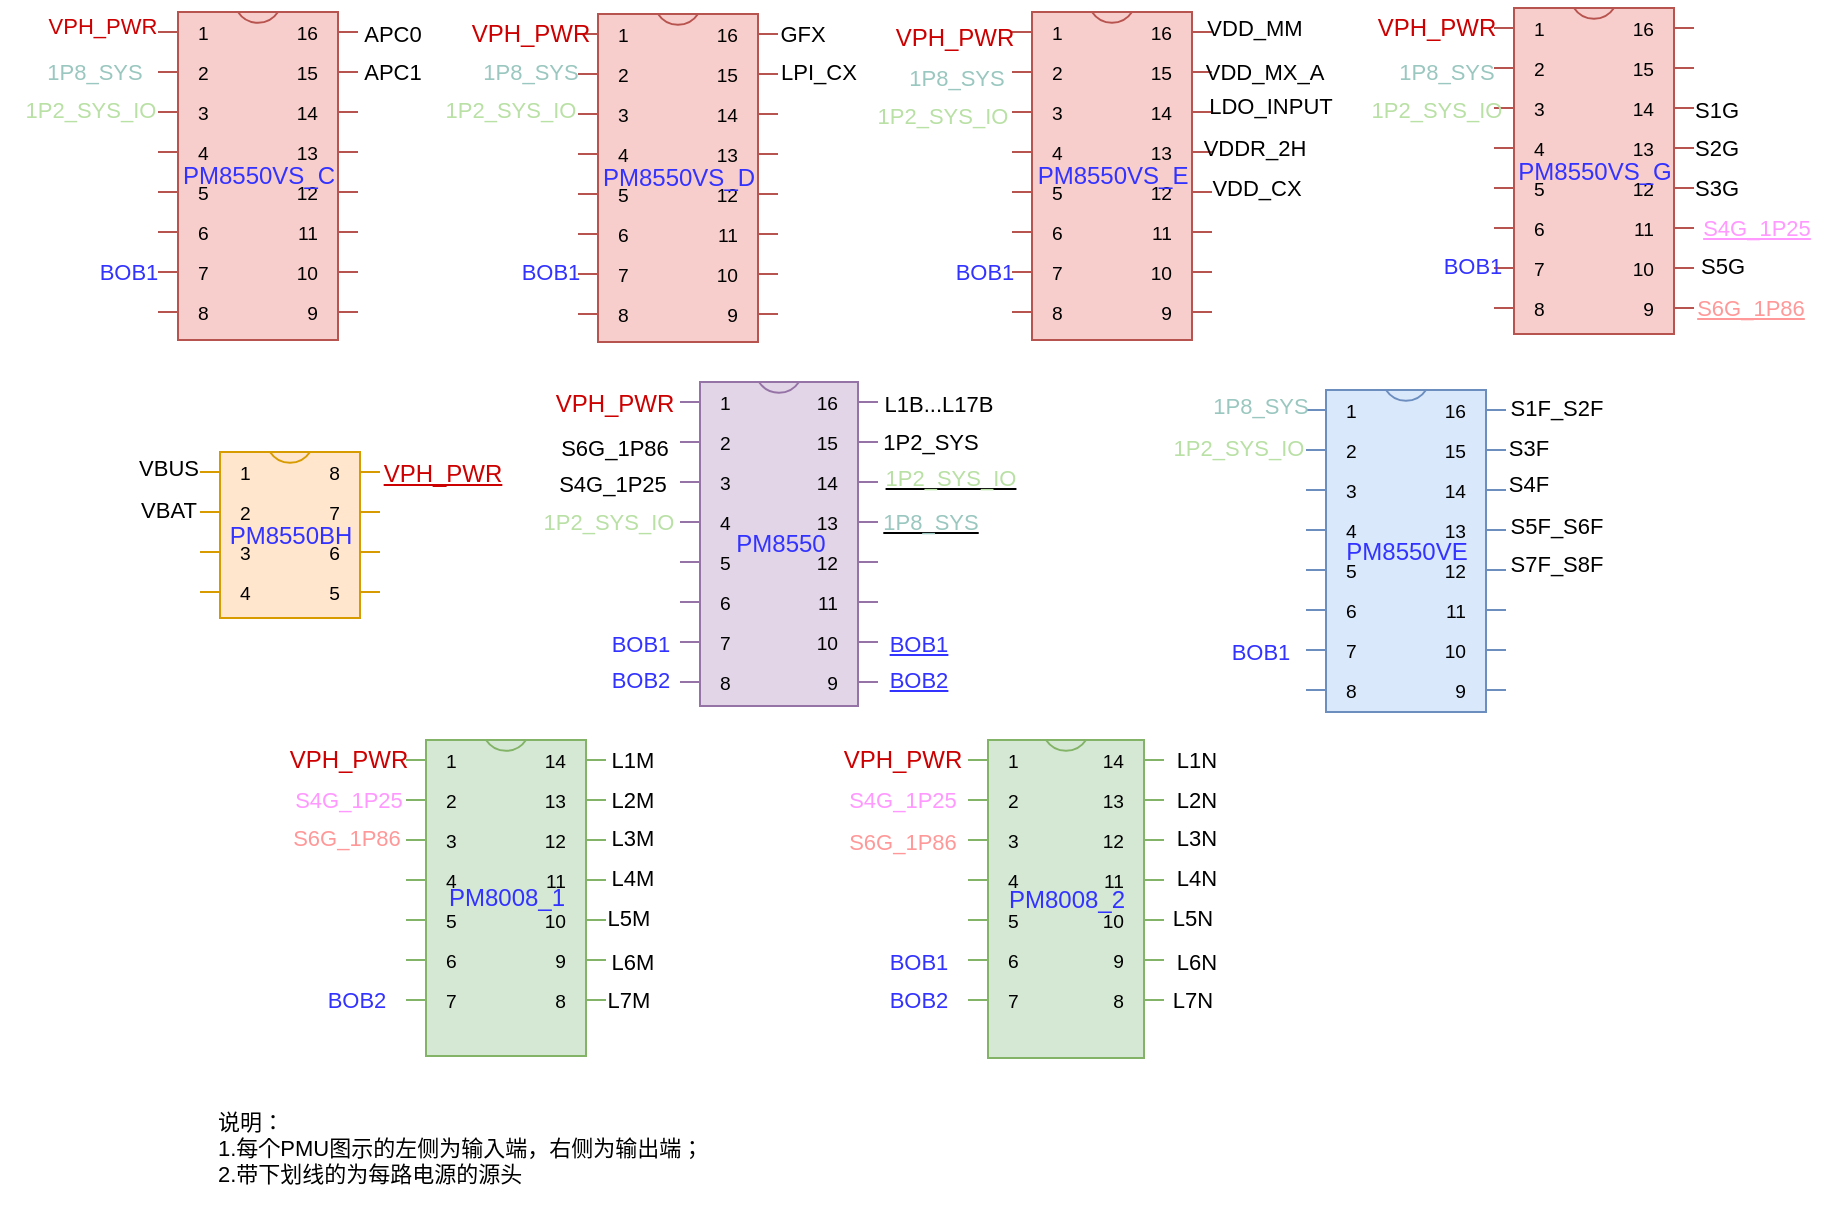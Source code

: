 <mxfile version="20.2.7" type="github">
  <diagram id="lNH8VF2VYUELGfLcSpF1" name="第 1 页">
    <mxGraphModel dx="1692" dy="603" grid="0" gridSize="10" guides="1" tooltips="1" connect="1" arrows="1" fold="1" page="1" pageScale="1" pageWidth="827" pageHeight="1169" math="0" shadow="0">
      <root>
        <mxCell id="0" />
        <mxCell id="1" parent="0" />
        <mxCell id="IuWSipLadqDdP7I2UX3N-17" value="&lt;font color=&quot;#3333ff&quot;&gt;PM8550&lt;/font&gt;" style="shadow=0;dashed=0;align=center;html=1;strokeWidth=1;shape=mxgraph.electrical.logic_gates.dual_inline_ic;labelNames=a,b,c,d,e,f,g,h,i,j,k,l,m,n,o,p,q,r,s,t;fillColor=#e1d5e7;strokeColor=#9673a6;" parent="1" vertex="1">
          <mxGeometry x="308" y="259" width="99" height="162" as="geometry" />
        </mxCell>
        <mxCell id="IuWSipLadqDdP7I2UX3N-18" value="&lt;font color=&quot;#3333ff&quot;&gt;PM8550VS_C&lt;/font&gt;" style="shadow=0;dashed=0;align=center;html=1;strokeWidth=1;shape=mxgraph.electrical.logic_gates.dual_inline_ic;labelNames=a,b,c,d,e,f,g,h,i,j,k,l,m,n,o,p,q,r,s,t;fillColor=#f8cecc;strokeColor=#b85450;" parent="1" vertex="1">
          <mxGeometry x="47" y="74" width="100" height="164" as="geometry" />
        </mxCell>
        <mxCell id="IuWSipLadqDdP7I2UX3N-19" value="&lt;font color=&quot;#3333ff&quot;&gt;PM8550VS_D&lt;/font&gt;" style="shadow=0;dashed=0;align=center;html=1;strokeWidth=1;shape=mxgraph.electrical.logic_gates.dual_inline_ic;labelNames=a,b,c,d,e,f,g,h,i,j,k,l,m,n,o,p,q,r,s,t;fillColor=#f8cecc;strokeColor=#b85450;" parent="1" vertex="1">
          <mxGeometry x="257" y="75" width="100" height="164" as="geometry" />
        </mxCell>
        <mxCell id="IuWSipLadqDdP7I2UX3N-20" value="&lt;font color=&quot;#3333ff&quot;&gt;PM8550VS_E&lt;/font&gt;" style="shadow=0;dashed=0;align=center;html=1;strokeWidth=1;shape=mxgraph.electrical.logic_gates.dual_inline_ic;labelNames=a,b,c,d,e,f,g,h,i,j,k,l,m,n,o,p,q,r,s,t;fillColor=#f8cecc;strokeColor=#b85450;" parent="1" vertex="1">
          <mxGeometry x="474" y="74" width="100" height="164" as="geometry" />
        </mxCell>
        <mxCell id="IuWSipLadqDdP7I2UX3N-21" value="&lt;font color=&quot;#3333ff&quot;&gt;PM8550VS_G&lt;/font&gt;" style="shadow=0;dashed=0;align=center;html=1;strokeWidth=1;shape=mxgraph.electrical.logic_gates.dual_inline_ic;labelNames=a,b,c,d,e,f,g,h,i,j,k,l,m,n,o,p,q,r,s,t;fillColor=#f8cecc;strokeColor=#b85450;" parent="1" vertex="1">
          <mxGeometry x="715" y="72" width="100" height="163" as="geometry" />
        </mxCell>
        <mxCell id="IuWSipLadqDdP7I2UX3N-22" value="&lt;font color=&quot;#3333ff&quot;&gt;PM8550VE&lt;/font&gt;" style="shadow=0;dashed=0;align=center;html=1;strokeWidth=1;shape=mxgraph.electrical.logic_gates.dual_inline_ic;labelNames=a,b,c,d,e,f,g,h,i,j,k,l,m,n,o,p,q,r,s,t;fillColor=#dae8fc;strokeColor=#6c8ebf;" parent="1" vertex="1">
          <mxGeometry x="621" y="263" width="100" height="161" as="geometry" />
        </mxCell>
        <mxCell id="IuWSipLadqDdP7I2UX3N-24" value="&lt;font color=&quot;#3333ff&quot;&gt;PM8008_1&lt;/font&gt;" style="shadow=0;dashed=0;align=center;html=1;strokeWidth=1;shape=mxgraph.electrical.logic_gates.dual_inline_ic;labelNames=a,b,c,d,e,f,g,h,i,j,k,l,m,n,o,p,q,r,s,t;fillColor=#d5e8d4;strokeColor=#82b366;" parent="1" vertex="1">
          <mxGeometry x="171" y="438" width="100" height="158" as="geometry" />
        </mxCell>
        <mxCell id="IuWSipLadqDdP7I2UX3N-25" value="&lt;div&gt;&lt;font color=&quot;#3333ff&quot;&gt;PM8008_2&lt;/font&gt;&lt;/div&gt;" style="shadow=0;dashed=0;align=center;html=1;strokeWidth=1;shape=mxgraph.electrical.logic_gates.dual_inline_ic;labelNames=a,b,c,d,e,f,g,h,i,j,k,l,m,n,o,p,q,r,s,t;points=[[0,0.05,0,0,0],[0,0.15,0,0,0],[0,0.25,0,0,0],[0,0.35,0,0,0],[0,0.45,0,0,0],[0,0.55,0,0,0],[0,0.65,0,0,0],[0,0.75,0,0,0],[0,0.85,0,0,0],[0,0.95,0,0,0],[1,0.05,0,0,0],[1,0.15,0,0,0],[1,0.25,0,0,0],[1,0.35,0,0,0],[1,0.45,0,0,0],[1,0.55,0,0,0],[1,0.65,0,0,0],[1,0.75,0,0,0],[1,0.85,0,0,0],[1,0.95,0,0,0]];fillColor=#d5e8d4;strokeColor=#82b366;" parent="1" vertex="1">
          <mxGeometry x="452" y="438" width="98" height="159" as="geometry" />
        </mxCell>
        <mxCell id="IuWSipLadqDdP7I2UX3N-26" value="&lt;font color=&quot;#3333ff&quot;&gt;PM8550BH&lt;/font&gt;" style="shadow=0;dashed=0;align=center;html=1;strokeWidth=1;shape=mxgraph.electrical.logic_gates.dual_inline_ic;labelNames=a,b,c,d,e,f,g,h,i,j,k,l,m,n,o,p,q,r,s,t;fillColor=#ffe6cc;strokeColor=#d79b00;" parent="1" vertex="1">
          <mxGeometry x="68" y="294" width="90" height="83" as="geometry" />
        </mxCell>
        <mxCell id="Wssg3fx-5MGtDCwM9fgm-13" value="&lt;font color=&quot;#cc0000&quot; style=&quot;font-size: 11px;&quot;&gt;VPH_PWR&lt;/font&gt;" style="text;html=1;align=center;verticalAlign=middle;resizable=0;points=[];autosize=1;strokeColor=none;fillColor=none;" vertex="1" parent="1">
          <mxGeometry x="-20" y="68" width="77" height="26" as="geometry" />
        </mxCell>
        <mxCell id="Wssg3fx-5MGtDCwM9fgm-14" value="&lt;font color=&quot;#cc0000&quot;&gt;&lt;u&gt;VPH_PWR&lt;/u&gt;&lt;/font&gt;" style="text;html=1;align=center;verticalAlign=middle;resizable=0;points=[];autosize=1;strokeColor=none;fillColor=none;" vertex="1" parent="1">
          <mxGeometry x="150" y="292" width="77" height="26" as="geometry" />
        </mxCell>
        <mxCell id="Wssg3fx-5MGtDCwM9fgm-15" value="&lt;font color=&quot;#cc0000&quot;&gt;VPH_PWR&lt;/font&gt;" style="text;html=1;align=center;verticalAlign=middle;resizable=0;points=[];autosize=1;strokeColor=none;fillColor=none;" vertex="1" parent="1">
          <mxGeometry x="236" y="257" width="77" height="26" as="geometry" />
        </mxCell>
        <mxCell id="Wssg3fx-5MGtDCwM9fgm-16" value="&lt;font color=&quot;#cc0000&quot;&gt;VPH_PWR&lt;/font&gt;" style="text;html=1;align=center;verticalAlign=middle;resizable=0;points=[];autosize=1;strokeColor=none;fillColor=none;" vertex="1" parent="1">
          <mxGeometry x="194" y="72" width="77" height="26" as="geometry" />
        </mxCell>
        <mxCell id="Wssg3fx-5MGtDCwM9fgm-17" value="&lt;font color=&quot;#cc0000&quot;&gt;VPH_PWR&lt;/font&gt;" style="text;html=1;align=center;verticalAlign=middle;resizable=0;points=[];autosize=1;strokeColor=none;fillColor=none;" vertex="1" parent="1">
          <mxGeometry x="406" y="74" width="77" height="26" as="geometry" />
        </mxCell>
        <mxCell id="Wssg3fx-5MGtDCwM9fgm-18" value="&lt;font color=&quot;#cc0000&quot;&gt;VPH_PWR&lt;/font&gt;" style="text;html=1;align=center;verticalAlign=middle;resizable=0;points=[];autosize=1;strokeColor=none;fillColor=none;" vertex="1" parent="1">
          <mxGeometry x="647.5" y="69" width="77" height="26" as="geometry" />
        </mxCell>
        <mxCell id="Wssg3fx-5MGtDCwM9fgm-19" value="&lt;font color=&quot;#cc0000&quot;&gt;VPH_PWR&lt;/font&gt;" style="text;html=1;align=center;verticalAlign=middle;resizable=0;points=[];autosize=1;strokeColor=none;fillColor=none;" vertex="1" parent="1">
          <mxGeometry x="103" y="435" width="77" height="26" as="geometry" />
        </mxCell>
        <mxCell id="Wssg3fx-5MGtDCwM9fgm-20" value="&lt;font color=&quot;#cc0000&quot;&gt;VPH_PWR&lt;/font&gt;" style="text;html=1;align=center;verticalAlign=middle;resizable=0;points=[];autosize=1;strokeColor=none;fillColor=none;" vertex="1" parent="1">
          <mxGeometry x="380" y="435" width="77" height="26" as="geometry" />
        </mxCell>
        <mxCell id="Wssg3fx-5MGtDCwM9fgm-21" value="&lt;font color=&quot;#ff9999&quot;&gt;&lt;u&gt;S6G_1P86&lt;/u&gt;&lt;/font&gt;" style="text;html=1;align=center;verticalAlign=middle;resizable=0;points=[];autosize=1;strokeColor=none;fillColor=none;fontSize=11;" vertex="1" parent="1">
          <mxGeometry x="805" y="209" width="76" height="26" as="geometry" />
        </mxCell>
        <mxCell id="Wssg3fx-5MGtDCwM9fgm-22" value="S6G_1P86" style="text;html=1;align=center;verticalAlign=middle;resizable=0;points=[];autosize=1;strokeColor=none;fillColor=none;fontSize=11;" vertex="1" parent="1">
          <mxGeometry x="236.5" y="279" width="76" height="26" as="geometry" />
        </mxCell>
        <mxCell id="Wssg3fx-5MGtDCwM9fgm-23" value="&lt;font color=&quot;#3333ff&quot;&gt;&lt;u&gt;BOB1&lt;/u&gt;&lt;/font&gt;" style="text;html=1;align=center;verticalAlign=middle;resizable=0;points=[];autosize=1;strokeColor=none;fillColor=none;fontSize=11;" vertex="1" parent="1">
          <mxGeometry x="402" y="377" width="50" height="26" as="geometry" />
        </mxCell>
        <mxCell id="Wssg3fx-5MGtDCwM9fgm-24" value="&lt;font color=&quot;#3333ff&quot;&gt;&lt;u&gt;BOB2&lt;/u&gt;&lt;/font&gt;" style="text;html=1;align=center;verticalAlign=middle;resizable=0;points=[];autosize=1;strokeColor=none;fillColor=none;fontSize=11;" vertex="1" parent="1">
          <mxGeometry x="402" y="395" width="50" height="26" as="geometry" />
        </mxCell>
        <mxCell id="Wssg3fx-5MGtDCwM9fgm-25" value="&lt;font color=&quot;#3333ff&quot;&gt;BOB1&lt;/font&gt;" style="text;html=1;align=center;verticalAlign=middle;resizable=0;points=[];autosize=1;strokeColor=none;fillColor=none;fontSize=11;" vertex="1" parent="1">
          <mxGeometry x="263" y="377" width="50" height="26" as="geometry" />
        </mxCell>
        <mxCell id="Wssg3fx-5MGtDCwM9fgm-26" value="&lt;font color=&quot;#3333ff&quot;&gt;BOB2&lt;/font&gt;" style="text;html=1;align=center;verticalAlign=middle;resizable=0;points=[];autosize=1;strokeColor=none;fillColor=none;fontSize=11;" vertex="1" parent="1">
          <mxGeometry x="263" y="395" width="50" height="26" as="geometry" />
        </mxCell>
        <mxCell id="Wssg3fx-5MGtDCwM9fgm-27" value="S4G_1P25" style="text;html=1;align=center;verticalAlign=middle;resizable=0;points=[];autosize=1;strokeColor=none;fillColor=none;fontSize=11;" vertex="1" parent="1">
          <mxGeometry x="236" y="297" width="76" height="26" as="geometry" />
        </mxCell>
        <mxCell id="Wssg3fx-5MGtDCwM9fgm-28" value="&lt;font color=&quot;#ff99ff&quot;&gt;&lt;u&gt;S4G_1P25&lt;/u&gt;&lt;/font&gt;" style="text;html=1;align=center;verticalAlign=middle;resizable=0;points=[];autosize=1;strokeColor=none;fillColor=none;fontSize=11;" vertex="1" parent="1">
          <mxGeometry x="808" y="169" width="76" height="26" as="geometry" />
        </mxCell>
        <mxCell id="Wssg3fx-5MGtDCwM9fgm-29" value="L1B...L17B" style="text;html=1;align=center;verticalAlign=middle;resizable=0;points=[];autosize=1;strokeColor=none;fillColor=none;fontSize=11;" vertex="1" parent="1">
          <mxGeometry x="398" y="257" width="77" height="26" as="geometry" />
        </mxCell>
        <mxCell id="Wssg3fx-5MGtDCwM9fgm-30" value="1P2_SYS" style="text;html=1;align=center;verticalAlign=middle;resizable=0;points=[];autosize=1;strokeColor=none;fillColor=none;fontSize=11;" vertex="1" parent="1">
          <mxGeometry x="398" y="276" width="70" height="26" as="geometry" />
        </mxCell>
        <mxCell id="Wssg3fx-5MGtDCwM9fgm-31" value="&lt;u style=&quot;&quot;&gt;&lt;font color=&quot;#b9e0a5&quot;&gt;1P2_SYS_IO&lt;/font&gt;&lt;/u&gt;" style="text;html=1;align=center;verticalAlign=middle;resizable=0;points=[];autosize=1;strokeColor=none;fillColor=none;fontSize=11;" vertex="1" parent="1">
          <mxGeometry x="398" y="294" width="89" height="26" as="geometry" />
        </mxCell>
        <mxCell id="Wssg3fx-5MGtDCwM9fgm-32" value="&lt;u style=&quot;&quot;&gt;&lt;font color=&quot;#9ac7bf&quot;&gt;1P8_SYS&lt;/font&gt;&lt;/u&gt;" style="text;html=1;align=center;verticalAlign=middle;resizable=0;points=[];autosize=1;strokeColor=none;fillColor=none;fontSize=11;" vertex="1" parent="1">
          <mxGeometry x="398" y="316" width="70" height="26" as="geometry" />
        </mxCell>
        <mxCell id="Wssg3fx-5MGtDCwM9fgm-33" value="&lt;font color=&quot;#b9e0a5&quot;&gt;1P2_SYS_IO&lt;/font&gt;" style="text;html=1;align=center;verticalAlign=middle;resizable=0;points=[];autosize=1;strokeColor=none;fillColor=none;fontSize=11;" vertex="1" parent="1">
          <mxGeometry x="227" y="316" width="89" height="26" as="geometry" />
        </mxCell>
        <mxCell id="Wssg3fx-5MGtDCwM9fgm-34" value="&lt;font color=&quot;#9ac7bf&quot;&gt;1P8_SYS&lt;/font&gt;" style="text;html=1;align=center;verticalAlign=middle;resizable=0;points=[];autosize=1;strokeColor=none;fillColor=none;fontSize=11;" vertex="1" parent="1">
          <mxGeometry x="-20" y="91" width="70" height="26" as="geometry" />
        </mxCell>
        <mxCell id="Wssg3fx-5MGtDCwM9fgm-35" value="&lt;font color=&quot;#b9e0a5&quot;&gt;1P2_SYS_IO&lt;/font&gt;" style="text;html=1;align=center;verticalAlign=middle;resizable=0;points=[];autosize=1;strokeColor=none;fillColor=none;fontSize=11;" vertex="1" parent="1">
          <mxGeometry x="-32" y="110" width="89" height="26" as="geometry" />
        </mxCell>
        <mxCell id="Wssg3fx-5MGtDCwM9fgm-36" value="&lt;font color=&quot;#3333ff&quot;&gt;BOB1&lt;/font&gt;" style="text;html=1;align=center;verticalAlign=middle;resizable=0;points=[];autosize=1;strokeColor=none;fillColor=none;fontSize=11;" vertex="1" parent="1">
          <mxGeometry x="7" y="191" width="50" height="26" as="geometry" />
        </mxCell>
        <mxCell id="Wssg3fx-5MGtDCwM9fgm-37" value="APC0" style="text;html=1;align=center;verticalAlign=middle;resizable=0;points=[];autosize=1;strokeColor=none;fillColor=none;fontSize=11;" vertex="1" parent="1">
          <mxGeometry x="139" y="72" width="49" height="26" as="geometry" />
        </mxCell>
        <mxCell id="Wssg3fx-5MGtDCwM9fgm-38" value="APC1" style="text;html=1;align=center;verticalAlign=middle;resizable=0;points=[];autosize=1;strokeColor=none;fillColor=none;fontSize=11;" vertex="1" parent="1">
          <mxGeometry x="139" y="91" width="49" height="26" as="geometry" />
        </mxCell>
        <mxCell id="Wssg3fx-5MGtDCwM9fgm-39" value="&lt;font color=&quot;#9ac7bf&quot;&gt;1P8_SYS&lt;/font&gt;" style="text;html=1;align=center;verticalAlign=middle;resizable=0;points=[];autosize=1;strokeColor=none;fillColor=none;fontSize=11;" vertex="1" parent="1">
          <mxGeometry x="197.5" y="91" width="70" height="26" as="geometry" />
        </mxCell>
        <mxCell id="Wssg3fx-5MGtDCwM9fgm-40" value="&lt;font color=&quot;#9ac7bf&quot;&gt;1P8_SYS&lt;/font&gt;" style="text;html=1;align=center;verticalAlign=middle;resizable=0;points=[];autosize=1;strokeColor=none;fillColor=none;fontSize=11;" vertex="1" parent="1">
          <mxGeometry x="411" y="94" width="70" height="26" as="geometry" />
        </mxCell>
        <mxCell id="Wssg3fx-5MGtDCwM9fgm-41" value="&lt;font color=&quot;#9ac7bf&quot;&gt;1P8_SYS&lt;/font&gt;" style="text;html=1;align=center;verticalAlign=middle;resizable=0;points=[];autosize=1;strokeColor=none;fillColor=none;fontSize=11;" vertex="1" parent="1">
          <mxGeometry x="656" y="91" width="70" height="26" as="geometry" />
        </mxCell>
        <mxCell id="Wssg3fx-5MGtDCwM9fgm-42" value="&lt;font color=&quot;#b9e0a5&quot;&gt;1P2_SYS_IO&lt;/font&gt;" style="text;html=1;align=center;verticalAlign=middle;resizable=0;points=[];autosize=1;strokeColor=none;fillColor=none;fontSize=11;" vertex="1" parent="1">
          <mxGeometry x="178.5" y="110" width="89" height="26" as="geometry" />
        </mxCell>
        <mxCell id="Wssg3fx-5MGtDCwM9fgm-43" value="&lt;font color=&quot;#b9e0a5&quot;&gt;1P2_SYS_IO&lt;/font&gt;" style="text;html=1;align=center;verticalAlign=middle;resizable=0;points=[];autosize=1;strokeColor=none;fillColor=none;fontSize=11;" vertex="1" parent="1">
          <mxGeometry x="394" y="113" width="89" height="26" as="geometry" />
        </mxCell>
        <mxCell id="Wssg3fx-5MGtDCwM9fgm-44" value="&lt;font color=&quot;#b9e0a5&quot;&gt;1P2_SYS_IO&lt;/font&gt;" style="text;html=1;align=center;verticalAlign=middle;resizable=0;points=[];autosize=1;strokeColor=none;fillColor=none;fontSize=11;" vertex="1" parent="1">
          <mxGeometry x="641.5" y="110" width="89" height="26" as="geometry" />
        </mxCell>
        <mxCell id="Wssg3fx-5MGtDCwM9fgm-45" value="&lt;font color=&quot;#3333ff&quot;&gt;BOB1&lt;/font&gt;" style="text;html=1;align=center;verticalAlign=middle;resizable=0;points=[];autosize=1;strokeColor=none;fillColor=none;fontSize=11;" vertex="1" parent="1">
          <mxGeometry x="217.5" y="191" width="50" height="26" as="geometry" />
        </mxCell>
        <mxCell id="Wssg3fx-5MGtDCwM9fgm-46" value="&lt;font color=&quot;#3333ff&quot;&gt;BOB1&lt;/font&gt;" style="text;html=1;align=center;verticalAlign=middle;resizable=0;points=[];autosize=1;strokeColor=none;fillColor=none;fontSize=11;" vertex="1" parent="1">
          <mxGeometry x="435" y="191" width="50" height="26" as="geometry" />
        </mxCell>
        <mxCell id="Wssg3fx-5MGtDCwM9fgm-47" value="&lt;font color=&quot;#3333ff&quot;&gt;BOB1&lt;/font&gt;" style="text;html=1;align=center;verticalAlign=middle;resizable=0;points=[];autosize=1;strokeColor=none;fillColor=none;fontSize=11;" vertex="1" parent="1">
          <mxGeometry x="679" y="188" width="50" height="26" as="geometry" />
        </mxCell>
        <mxCell id="Wssg3fx-5MGtDCwM9fgm-48" value="GFX" style="text;html=1;align=center;verticalAlign=middle;resizable=0;points=[];autosize=1;strokeColor=none;fillColor=none;fontSize=11;" vertex="1" parent="1">
          <mxGeometry x="347" y="72" width="43" height="26" as="geometry" />
        </mxCell>
        <mxCell id="Wssg3fx-5MGtDCwM9fgm-49" value="LPI_CX" style="text;html=1;align=center;verticalAlign=middle;resizable=0;points=[];autosize=1;strokeColor=none;fillColor=none;fontSize=11;" vertex="1" parent="1">
          <mxGeometry x="347" y="91" width="60" height="26" as="geometry" />
        </mxCell>
        <mxCell id="Wssg3fx-5MGtDCwM9fgm-50" value="VDD_MM" style="text;html=1;align=center;verticalAlign=middle;resizable=0;points=[];autosize=1;strokeColor=none;fillColor=none;fontSize=11;" vertex="1" parent="1">
          <mxGeometry x="559.5" y="69" width="70" height="26" as="geometry" />
        </mxCell>
        <mxCell id="Wssg3fx-5MGtDCwM9fgm-51" value="VDD_MX_A" style="text;html=1;align=center;verticalAlign=middle;resizable=0;points=[];autosize=1;strokeColor=none;fillColor=none;fontSize=11;" vertex="1" parent="1">
          <mxGeometry x="558.5" y="91" width="83" height="26" as="geometry" />
        </mxCell>
        <mxCell id="Wssg3fx-5MGtDCwM9fgm-52" value="LDO_INPUT" style="text;html=1;align=center;verticalAlign=middle;resizable=0;points=[];autosize=1;strokeColor=none;fillColor=none;fontSize=11;" vertex="1" parent="1">
          <mxGeometry x="560.5" y="108" width="85" height="26" as="geometry" />
        </mxCell>
        <mxCell id="Wssg3fx-5MGtDCwM9fgm-53" value="VDDR_2H" style="text;html=1;align=center;verticalAlign=middle;resizable=0;points=[];autosize=1;strokeColor=none;fillColor=none;fontSize=11;" vertex="1" parent="1">
          <mxGeometry x="557.5" y="129" width="74" height="26" as="geometry" />
        </mxCell>
        <mxCell id="Wssg3fx-5MGtDCwM9fgm-54" value="VDD_CX" style="text;html=1;align=center;verticalAlign=middle;resizable=0;points=[];autosize=1;strokeColor=none;fillColor=none;fontSize=11;" vertex="1" parent="1">
          <mxGeometry x="562.5" y="149" width="67" height="26" as="geometry" />
        </mxCell>
        <mxCell id="Wssg3fx-5MGtDCwM9fgm-55" value="S3G" style="text;html=1;align=center;verticalAlign=middle;resizable=0;points=[];autosize=1;strokeColor=none;fillColor=none;fontSize=11;" vertex="1" parent="1">
          <mxGeometry x="805" y="149" width="42" height="26" as="geometry" />
        </mxCell>
        <mxCell id="Wssg3fx-5MGtDCwM9fgm-56" value="S2G" style="text;html=1;align=center;verticalAlign=middle;resizable=0;points=[];autosize=1;strokeColor=none;fillColor=none;fontSize=11;" vertex="1" parent="1">
          <mxGeometry x="805" y="129" width="42" height="26" as="geometry" />
        </mxCell>
        <mxCell id="Wssg3fx-5MGtDCwM9fgm-57" value="S1G" style="text;html=1;align=center;verticalAlign=middle;resizable=0;points=[];autosize=1;strokeColor=none;fillColor=none;fontSize=11;" vertex="1" parent="1">
          <mxGeometry x="805" y="110" width="42" height="26" as="geometry" />
        </mxCell>
        <mxCell id="Wssg3fx-5MGtDCwM9fgm-58" value="S5G" style="text;html=1;align=center;verticalAlign=middle;resizable=0;points=[];autosize=1;strokeColor=none;fillColor=none;fontSize=11;" vertex="1" parent="1">
          <mxGeometry x="808" y="188" width="42" height="26" as="geometry" />
        </mxCell>
        <mxCell id="Wssg3fx-5MGtDCwM9fgm-59" value="&lt;font color=&quot;#9ac7bf&quot;&gt;1P8_SYS&lt;/font&gt;" style="text;html=1;align=center;verticalAlign=middle;resizable=0;points=[];autosize=1;strokeColor=none;fillColor=none;fontSize=11;" vertex="1" parent="1">
          <mxGeometry x="563" y="258" width="70" height="26" as="geometry" />
        </mxCell>
        <mxCell id="Wssg3fx-5MGtDCwM9fgm-60" value="&lt;font color=&quot;#b9e0a5&quot;&gt;1P2_SYS_IO&lt;/font&gt;" style="text;html=1;align=center;verticalAlign=middle;resizable=0;points=[];autosize=1;strokeColor=none;fillColor=none;fontSize=11;" vertex="1" parent="1">
          <mxGeometry x="542.5" y="279" width="89" height="26" as="geometry" />
        </mxCell>
        <mxCell id="Wssg3fx-5MGtDCwM9fgm-61" value="&lt;font color=&quot;#3333ff&quot;&gt;BOB1&lt;/font&gt;" style="text;html=1;align=center;verticalAlign=middle;resizable=0;points=[];autosize=1;strokeColor=none;fillColor=none;fontSize=11;" vertex="1" parent="1">
          <mxGeometry x="573" y="381" width="50" height="26" as="geometry" />
        </mxCell>
        <mxCell id="Wssg3fx-5MGtDCwM9fgm-62" value="S1F_S2F" style="text;html=1;align=center;verticalAlign=middle;resizable=0;points=[];autosize=1;strokeColor=none;fillColor=none;fontSize=11;" vertex="1" parent="1">
          <mxGeometry x="712" y="259" width="68" height="26" as="geometry" />
        </mxCell>
        <mxCell id="Wssg3fx-5MGtDCwM9fgm-63" value="S3F" style="text;html=1;align=center;verticalAlign=middle;resizable=0;points=[];autosize=1;strokeColor=none;fillColor=none;fontSize=11;" vertex="1" parent="1">
          <mxGeometry x="712" y="279" width="40" height="26" as="geometry" />
        </mxCell>
        <mxCell id="Wssg3fx-5MGtDCwM9fgm-64" value="S4F" style="text;html=1;align=center;verticalAlign=middle;resizable=0;points=[];autosize=1;strokeColor=none;fillColor=none;fontSize=11;" vertex="1" parent="1">
          <mxGeometry x="712" y="297" width="40" height="26" as="geometry" />
        </mxCell>
        <mxCell id="Wssg3fx-5MGtDCwM9fgm-65" value="S5F_S6F" style="text;html=1;align=center;verticalAlign=middle;resizable=0;points=[];autosize=1;strokeColor=none;fillColor=none;fontSize=11;" vertex="1" parent="1">
          <mxGeometry x="712" y="318" width="68" height="26" as="geometry" />
        </mxCell>
        <mxCell id="Wssg3fx-5MGtDCwM9fgm-66" value="S7F_S8F" style="text;html=1;align=center;verticalAlign=middle;resizable=0;points=[];autosize=1;strokeColor=none;fillColor=none;fontSize=11;" vertex="1" parent="1">
          <mxGeometry x="712" y="337" width="68" height="26" as="geometry" />
        </mxCell>
        <mxCell id="Wssg3fx-5MGtDCwM9fgm-67" value="&lt;font color=&quot;#3333ff&quot;&gt;BOB2&lt;/font&gt;" style="text;html=1;align=center;verticalAlign=middle;resizable=0;points=[];autosize=1;strokeColor=none;fillColor=none;fontSize=11;" vertex="1" parent="1">
          <mxGeometry x="121" y="555" width="50" height="26" as="geometry" />
        </mxCell>
        <mxCell id="Wssg3fx-5MGtDCwM9fgm-68" value="&lt;font color=&quot;#ff99ff&quot;&gt;S4G_1P25&lt;/font&gt;" style="text;html=1;align=center;verticalAlign=middle;resizable=0;points=[];autosize=1;strokeColor=none;fillColor=none;fontSize=11;" vertex="1" parent="1">
          <mxGeometry x="103.5" y="455" width="76" height="26" as="geometry" />
        </mxCell>
        <mxCell id="Wssg3fx-5MGtDCwM9fgm-69" value="&lt;font color=&quot;#ff9999&quot;&gt;S6G_1P86&lt;/font&gt;" style="text;html=1;align=center;verticalAlign=middle;resizable=0;points=[];autosize=1;strokeColor=none;fillColor=none;fontSize=11;" vertex="1" parent="1">
          <mxGeometry x="102.5" y="474" width="76" height="26" as="geometry" />
        </mxCell>
        <mxCell id="Wssg3fx-5MGtDCwM9fgm-70" value="L1M" style="text;html=1;align=center;verticalAlign=middle;resizable=0;points=[];autosize=1;strokeColor=none;fillColor=none;fontSize=11;" vertex="1" parent="1">
          <mxGeometry x="263" y="435" width="41" height="26" as="geometry" />
        </mxCell>
        <mxCell id="Wssg3fx-5MGtDCwM9fgm-71" value="L2M" style="text;html=1;align=center;verticalAlign=middle;resizable=0;points=[];autosize=1;strokeColor=none;fillColor=none;fontSize=11;" vertex="1" parent="1">
          <mxGeometry x="263" y="455" width="41" height="26" as="geometry" />
        </mxCell>
        <mxCell id="Wssg3fx-5MGtDCwM9fgm-72" value="L3M" style="text;html=1;align=center;verticalAlign=middle;resizable=0;points=[];autosize=1;strokeColor=none;fillColor=none;fontSize=11;" vertex="1" parent="1">
          <mxGeometry x="263" y="474" width="41" height="26" as="geometry" />
        </mxCell>
        <mxCell id="Wssg3fx-5MGtDCwM9fgm-73" value="L4M" style="text;html=1;align=center;verticalAlign=middle;resizable=0;points=[];autosize=1;strokeColor=none;fillColor=none;fontSize=11;" vertex="1" parent="1">
          <mxGeometry x="263" y="494" width="41" height="26" as="geometry" />
        </mxCell>
        <mxCell id="Wssg3fx-5MGtDCwM9fgm-74" value="L5M" style="text;html=1;align=center;verticalAlign=middle;resizable=0;points=[];autosize=1;strokeColor=none;fillColor=none;fontSize=11;" vertex="1" parent="1">
          <mxGeometry x="261" y="514" width="41" height="26" as="geometry" />
        </mxCell>
        <mxCell id="Wssg3fx-5MGtDCwM9fgm-75" value="L6M" style="text;html=1;align=center;verticalAlign=middle;resizable=0;points=[];autosize=1;strokeColor=none;fillColor=none;fontSize=11;" vertex="1" parent="1">
          <mxGeometry x="263" y="536" width="41" height="26" as="geometry" />
        </mxCell>
        <mxCell id="Wssg3fx-5MGtDCwM9fgm-76" value="L7M" style="text;html=1;align=center;verticalAlign=middle;resizable=0;points=[];autosize=1;strokeColor=none;fillColor=none;fontSize=11;" vertex="1" parent="1">
          <mxGeometry x="261" y="555" width="41" height="26" as="geometry" />
        </mxCell>
        <mxCell id="Wssg3fx-5MGtDCwM9fgm-77" value="&lt;font color=&quot;#3333ff&quot;&gt;BOB2&lt;/font&gt;" style="text;html=1;align=center;verticalAlign=middle;resizable=0;points=[];autosize=1;strokeColor=none;fillColor=none;fontSize=11;" vertex="1" parent="1">
          <mxGeometry x="402" y="555" width="50" height="26" as="geometry" />
        </mxCell>
        <mxCell id="Wssg3fx-5MGtDCwM9fgm-78" value="&lt;font color=&quot;#3333ff&quot;&gt;BOB1&lt;/font&gt;" style="text;html=1;align=center;verticalAlign=middle;resizable=0;points=[];autosize=1;strokeColor=none;fillColor=none;fontSize=11;" vertex="1" parent="1">
          <mxGeometry x="402" y="536" width="50" height="26" as="geometry" />
        </mxCell>
        <mxCell id="Wssg3fx-5MGtDCwM9fgm-79" value="&lt;font color=&quot;#ff99ff&quot;&gt;S4G_1P25&lt;/font&gt;" style="text;html=1;align=center;verticalAlign=middle;resizable=0;points=[];autosize=1;strokeColor=none;fillColor=none;fontSize=11;" vertex="1" parent="1">
          <mxGeometry x="381" y="455" width="76" height="26" as="geometry" />
        </mxCell>
        <mxCell id="Wssg3fx-5MGtDCwM9fgm-80" value="&lt;font color=&quot;#ff9999&quot;&gt;S6G_1P86&lt;/font&gt;" style="text;html=1;align=center;verticalAlign=middle;resizable=0;points=[];autosize=1;strokeColor=none;fillColor=none;fontSize=11;" vertex="1" parent="1">
          <mxGeometry x="381" y="476" width="76" height="26" as="geometry" />
        </mxCell>
        <mxCell id="Wssg3fx-5MGtDCwM9fgm-81" value="L1N" style="text;html=1;align=center;verticalAlign=middle;resizable=0;points=[];autosize=1;strokeColor=none;fillColor=none;fontSize=11;" vertex="1" parent="1">
          <mxGeometry x="545.5" y="435" width="40" height="26" as="geometry" />
        </mxCell>
        <mxCell id="Wssg3fx-5MGtDCwM9fgm-82" value="L2N" style="text;html=1;align=center;verticalAlign=middle;resizable=0;points=[];autosize=1;strokeColor=none;fillColor=none;fontSize=11;" vertex="1" parent="1">
          <mxGeometry x="545.5" y="455" width="40" height="26" as="geometry" />
        </mxCell>
        <mxCell id="Wssg3fx-5MGtDCwM9fgm-83" value="L3N" style="text;html=1;align=center;verticalAlign=middle;resizable=0;points=[];autosize=1;strokeColor=none;fillColor=none;fontSize=11;" vertex="1" parent="1">
          <mxGeometry x="545.5" y="474" width="40" height="26" as="geometry" />
        </mxCell>
        <mxCell id="Wssg3fx-5MGtDCwM9fgm-84" value="L4N" style="text;html=1;align=center;verticalAlign=middle;resizable=0;points=[];autosize=1;strokeColor=none;fillColor=none;fontSize=11;" vertex="1" parent="1">
          <mxGeometry x="545.5" y="494" width="40" height="26" as="geometry" />
        </mxCell>
        <mxCell id="Wssg3fx-5MGtDCwM9fgm-85" value="L5N" style="text;html=1;align=center;verticalAlign=middle;resizable=0;points=[];autosize=1;strokeColor=none;fillColor=none;fontSize=11;" vertex="1" parent="1">
          <mxGeometry x="543.5" y="514" width="40" height="26" as="geometry" />
        </mxCell>
        <mxCell id="Wssg3fx-5MGtDCwM9fgm-86" value="L6N" style="text;html=1;align=center;verticalAlign=middle;resizable=0;points=[];autosize=1;strokeColor=none;fillColor=none;fontSize=11;" vertex="1" parent="1">
          <mxGeometry x="545.5" y="536" width="40" height="26" as="geometry" />
        </mxCell>
        <mxCell id="Wssg3fx-5MGtDCwM9fgm-87" value="L7N" style="text;html=1;align=center;verticalAlign=middle;resizable=0;points=[];autosize=1;strokeColor=none;fillColor=none;fontSize=11;" vertex="1" parent="1">
          <mxGeometry x="543.5" y="555" width="40" height="26" as="geometry" />
        </mxCell>
        <mxCell id="Wssg3fx-5MGtDCwM9fgm-88" value="&lt;font color=&quot;#000000&quot;&gt;说明：&lt;br&gt;1.每个PMU图示的左侧为输入端，右侧为输出端；&lt;br&gt;2.带下划线的为每路电源的源头&lt;br&gt;&lt;/font&gt;" style="text;html=1;strokeColor=none;fillColor=none;align=left;verticalAlign=middle;whiteSpace=wrap;rounded=0;fontSize=11;fontColor=#FF9999;" vertex="1" parent="1">
          <mxGeometry x="75" y="613" width="396" height="57" as="geometry" />
        </mxCell>
        <mxCell id="Wssg3fx-5MGtDCwM9fgm-89" value="VBUS" style="text;html=1;align=center;verticalAlign=middle;resizable=0;points=[];autosize=1;strokeColor=none;fillColor=none;fontSize=11;fontColor=#000000;" vertex="1" parent="1">
          <mxGeometry x="26" y="289" width="51" height="26" as="geometry" />
        </mxCell>
        <mxCell id="Wssg3fx-5MGtDCwM9fgm-90" value="VBAT" style="text;html=1;align=center;verticalAlign=middle;resizable=0;points=[];autosize=1;strokeColor=none;fillColor=none;fontSize=11;fontColor=#000000;" vertex="1" parent="1">
          <mxGeometry x="28" y="310" width="48" height="26" as="geometry" />
        </mxCell>
      </root>
    </mxGraphModel>
  </diagram>
</mxfile>
